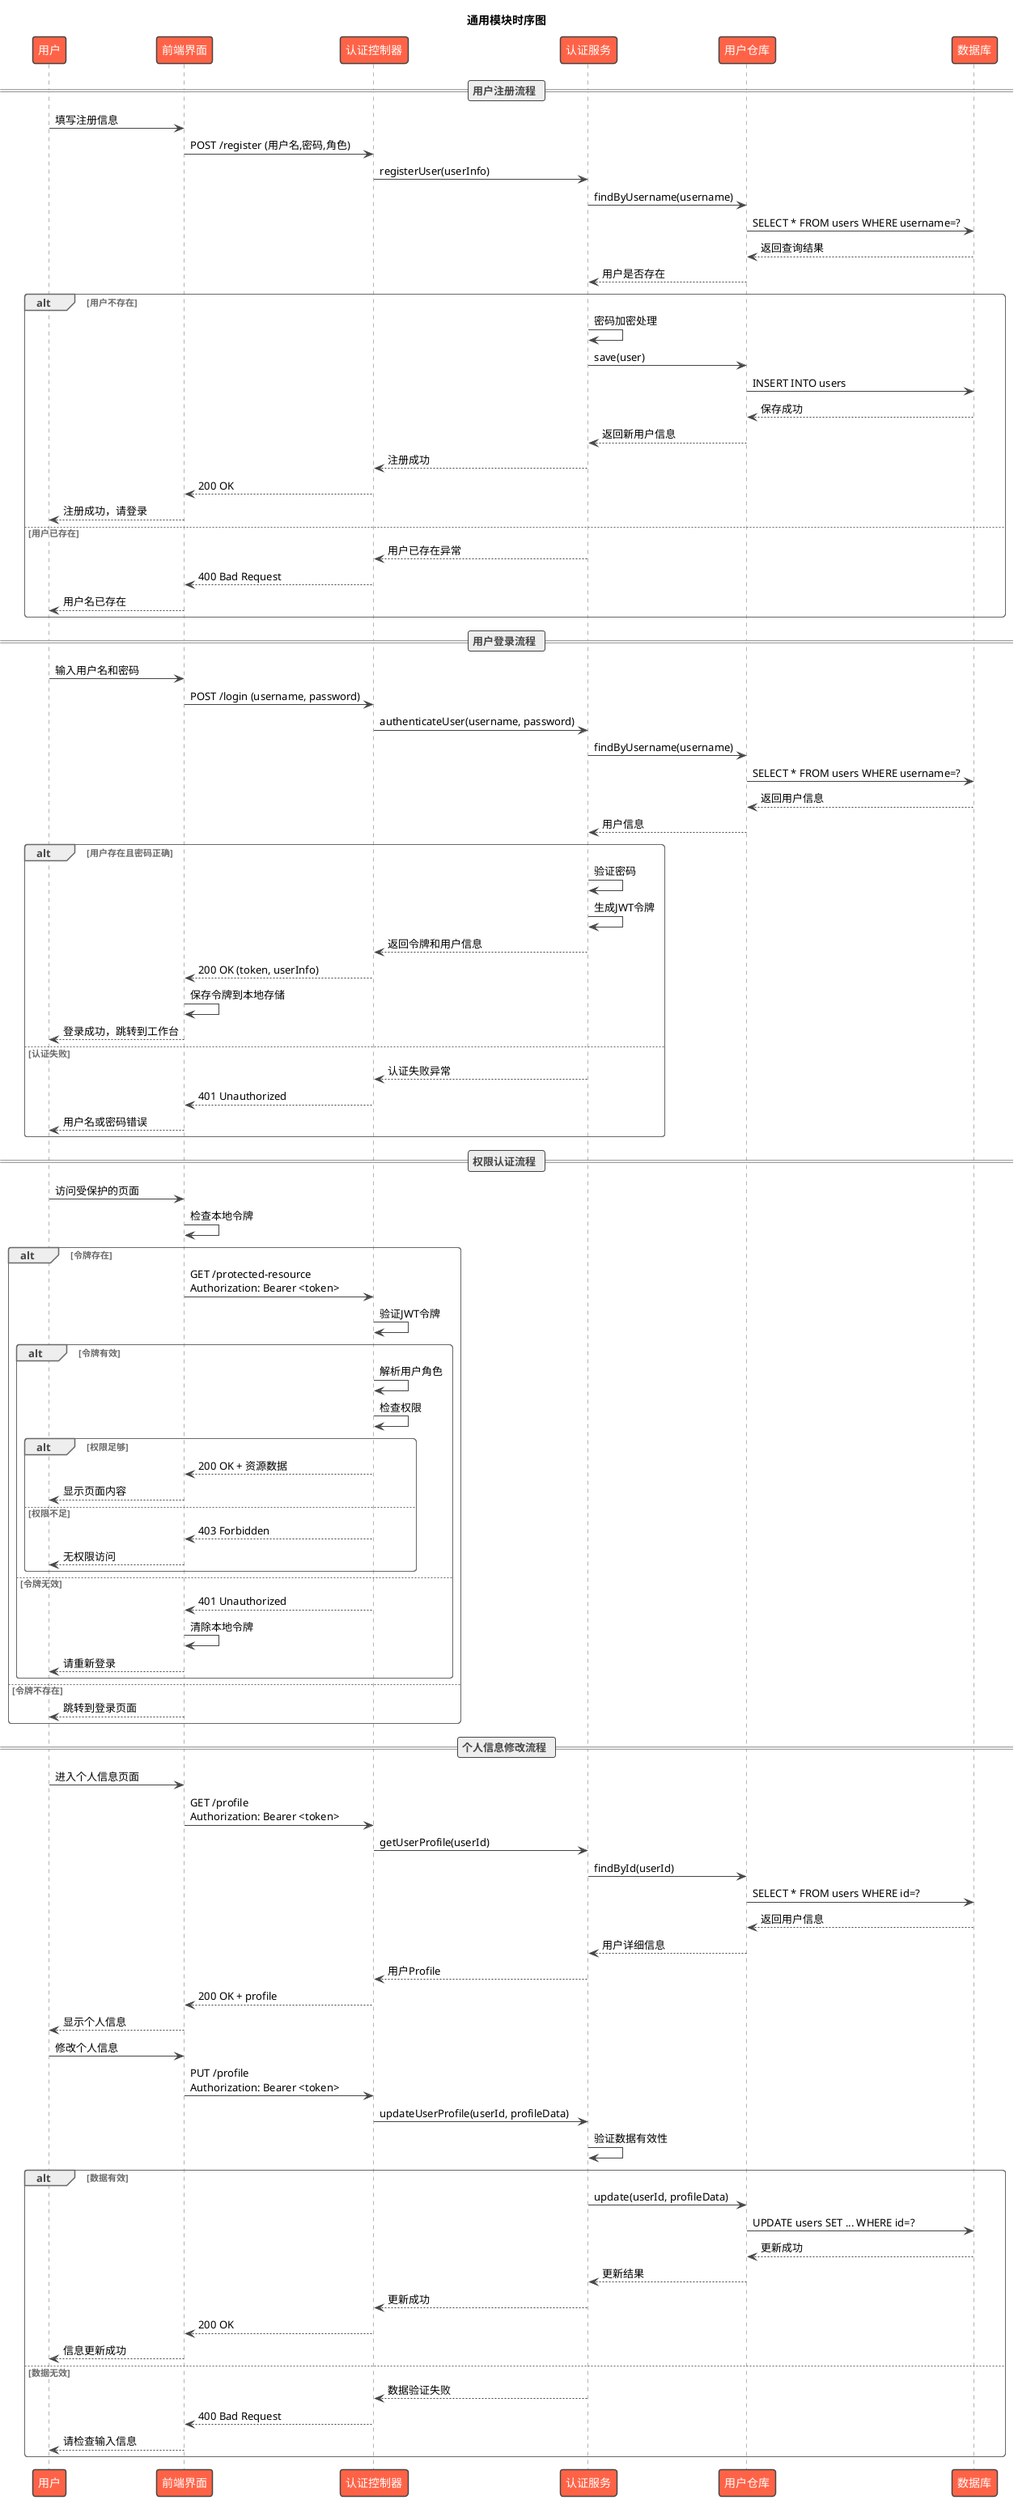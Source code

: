 @startuml 通用模块时序图

!theme vibrant

title 通用模块时序图

'=== 用户登录/注册 ===
participant "用户" as User
participant "前端界面" as Frontend
participant "认证控制器" as AuthController
participant "认证服务" as AuthService
participant "用户仓库" as UserRepository
participant "数据库" as Database

== 用户注册流程 ==
User -> Frontend: 填写注册信息
Frontend -> AuthController: POST /register (用户名,密码,角色)
AuthController -> AuthService: registerUser(userInfo)
AuthService -> UserRepository: findByUsername(username)
UserRepository -> Database: SELECT * FROM users WHERE username=?
Database --> UserRepository: 返回查询结果
UserRepository --> AuthService: 用户是否存在
alt 用户不存在
    AuthService -> AuthService: 密码加密处理
    AuthService -> UserRepository: save(user)
    UserRepository -> Database: INSERT INTO users
    Database --> UserRepository: 保存成功
    UserRepository --> AuthService: 返回新用户信息
    AuthService --> AuthController: 注册成功
    AuthController --> Frontend: 200 OK
    Frontend --> User: 注册成功，请登录
else 用户已存在
    AuthService --> AuthController: 用户已存在异常
    AuthController --> Frontend: 400 Bad Request
    Frontend --> User: 用户名已存在
end

== 用户登录流程 ==
User -> Frontend: 输入用户名和密码
Frontend -> AuthController: POST /login (username, password)
AuthController -> AuthService: authenticateUser(username, password)
AuthService -> UserRepository: findByUsername(username)
UserRepository -> Database: SELECT * FROM users WHERE username=?
Database --> UserRepository: 返回用户信息
UserRepository --> AuthService: 用户信息
alt 用户存在且密码正确
    AuthService -> AuthService: 验证密码
    AuthService -> AuthService: 生成JWT令牌
    AuthService --> AuthController: 返回令牌和用户信息
    AuthController --> Frontend: 200 OK (token, userInfo)
    Frontend -> Frontend: 保存令牌到本地存储
    Frontend --> User: 登录成功，跳转到工作台
else 认证失败
    AuthService --> AuthController: 认证失败异常
    AuthController --> Frontend: 401 Unauthorized
    Frontend --> User: 用户名或密码错误
end

== 权限认证流程 ==
User -> Frontend: 访问受保护的页面
Frontend -> Frontend: 检查本地令牌
alt 令牌存在
    Frontend -> AuthController: GET /protected-resource\nAuthorization: Bearer <token>
    AuthController -> AuthController: 验证JWT令牌
    alt 令牌有效
        AuthController -> AuthController: 解析用户角色
        AuthController -> AuthController: 检查权限
        alt 权限足够
            AuthController --> Frontend: 200 OK + 资源数据
            Frontend --> User: 显示页面内容
        else 权限不足
            AuthController --> Frontend: 403 Forbidden
            Frontend --> User: 无权限访问
        end
    else 令牌无效
        AuthController --> Frontend: 401 Unauthorized
        Frontend -> Frontend: 清除本地令牌
        Frontend --> User: 请重新登录
    end
else 令牌不存在
    Frontend --> User: 跳转到登录页面
end

== 个人信息修改流程 ==
User -> Frontend: 进入个人信息页面
Frontend -> AuthController: GET /profile\nAuthorization: Bearer <token>
AuthController -> AuthService: getUserProfile(userId)
AuthService -> UserRepository: findById(userId)
UserRepository -> Database: SELECT * FROM users WHERE id=?
Database --> UserRepository: 返回用户信息
UserRepository --> AuthService: 用户详细信息
AuthService --> AuthController: 用户Profile
AuthController --> Frontend: 200 OK + profile
Frontend --> User: 显示个人信息

User -> Frontend: 修改个人信息
Frontend -> AuthController: PUT /profile\nAuthorization: Bearer <token>
AuthController -> AuthService: updateUserProfile(userId, profileData)
AuthService -> AuthService: 验证数据有效性
alt 数据有效
    AuthService -> UserRepository: update(userId, profileData)
    UserRepository -> Database: UPDATE users SET ... WHERE id=?
    Database --> UserRepository: 更新成功
    UserRepository --> AuthService: 更新结果
    AuthService --> AuthController: 更新成功
    AuthController --> Frontend: 200 OK
    Frontend --> User: 信息更新成功
else 数据无效
    AuthService --> AuthController: 数据验证失败
    AuthController --> Frontend: 400 Bad Request
    Frontend --> User: 请检查输入信息
end

@enduml 